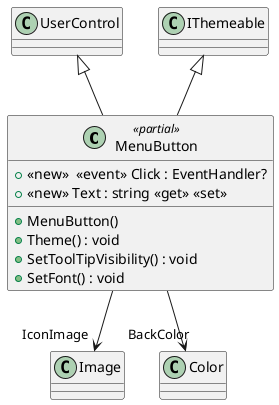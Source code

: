 @startuml
class MenuButton <<partial>> {
    + MenuButton()
    + Theme() : void
    + SetToolTipVisibility() : void
    + SetFont() : void
    + <<new>>  <<event>> Click : EventHandler? 
    + <<new>> Text : string <<get>> <<set>>
}
UserControl <|-- MenuButton
IThemeable <|-- MenuButton
MenuButton --> "IconImage" Image
MenuButton --> "BackColor" Color
@enduml
